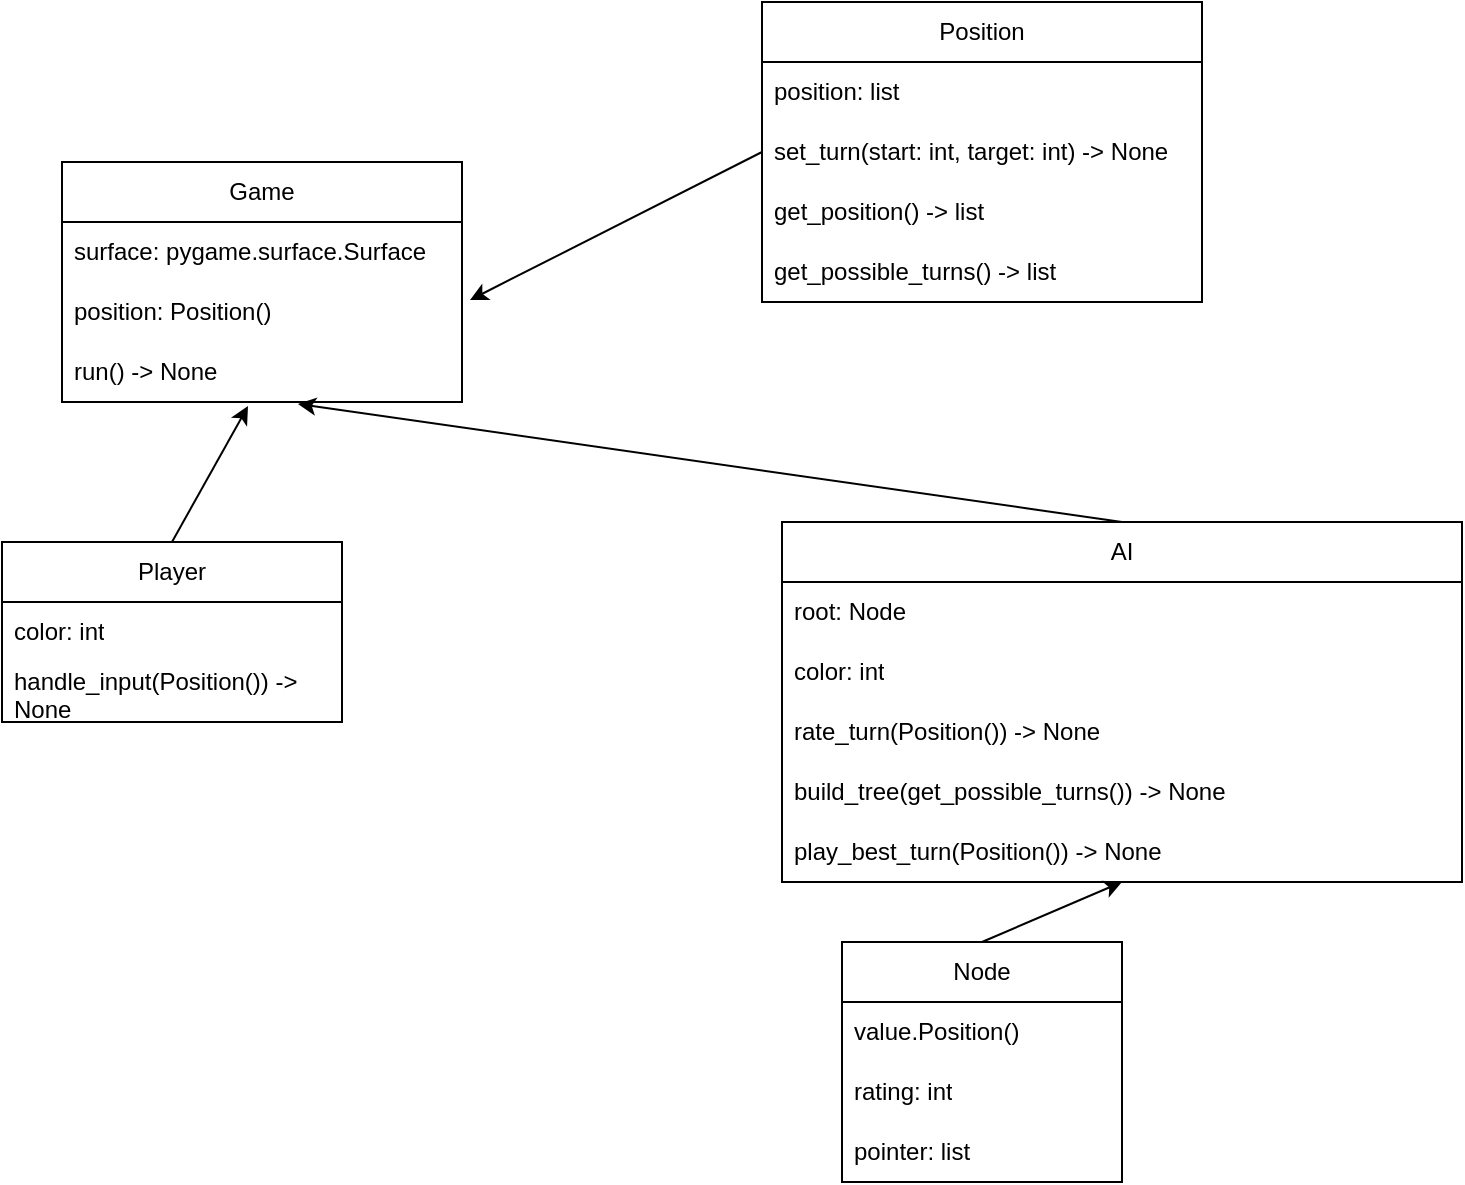 <mxfile version="21.3.2" type="device">
  <diagram name="Page-1" id="o-ly-QXxzDSnjm6cA8b7">
    <mxGraphModel dx="880" dy="442" grid="1" gridSize="10" guides="1" tooltips="1" connect="1" arrows="1" fold="1" page="1" pageScale="1" pageWidth="827" pageHeight="1169" math="0" shadow="0">
      <root>
        <mxCell id="0" />
        <mxCell id="1" parent="0" />
        <mxCell id="lFlJc-gSbtaATba9jFm4-39" value="Game" style="swimlane;fontStyle=0;childLayout=stackLayout;horizontal=1;startSize=30;horizontalStack=0;resizeParent=1;resizeParentMax=0;resizeLast=0;collapsible=1;marginBottom=0;whiteSpace=wrap;html=1;" parent="1" vertex="1">
          <mxGeometry x="60" y="400" width="200" height="120" as="geometry" />
        </mxCell>
        <mxCell id="lFlJc-gSbtaATba9jFm4-40" value="surface: pygame.surface.Surface" style="text;strokeColor=none;fillColor=none;align=left;verticalAlign=middle;spacingLeft=4;spacingRight=4;overflow=hidden;points=[[0,0.5],[1,0.5]];portConstraint=eastwest;rotatable=0;whiteSpace=wrap;html=1;" parent="lFlJc-gSbtaATba9jFm4-39" vertex="1">
          <mxGeometry y="30" width="200" height="30" as="geometry" />
        </mxCell>
        <mxCell id="lFlJc-gSbtaATba9jFm4-41" value="position: Position()" style="text;strokeColor=none;fillColor=none;align=left;verticalAlign=middle;spacingLeft=4;spacingRight=4;overflow=hidden;points=[[0,0.5],[1,0.5]];portConstraint=eastwest;rotatable=0;whiteSpace=wrap;html=1;" parent="lFlJc-gSbtaATba9jFm4-39" vertex="1">
          <mxGeometry y="60" width="200" height="30" as="geometry" />
        </mxCell>
        <mxCell id="lFlJc-gSbtaATba9jFm4-42" value="run() -&amp;gt; None" style="text;strokeColor=none;fillColor=none;align=left;verticalAlign=middle;spacingLeft=4;spacingRight=4;overflow=hidden;points=[[0,0.5],[1,0.5]];portConstraint=eastwest;rotatable=0;whiteSpace=wrap;html=1;" parent="lFlJc-gSbtaATba9jFm4-39" vertex="1">
          <mxGeometry y="90" width="200" height="30" as="geometry" />
        </mxCell>
        <mxCell id="lFlJc-gSbtaATba9jFm4-45" value="Player" style="swimlane;fontStyle=0;childLayout=stackLayout;horizontal=1;startSize=30;horizontalStack=0;resizeParent=1;resizeParentMax=0;resizeLast=0;collapsible=1;marginBottom=0;whiteSpace=wrap;html=1;" parent="1" vertex="1">
          <mxGeometry x="30" y="590" width="170" height="90" as="geometry" />
        </mxCell>
        <mxCell id="lFlJc-gSbtaATba9jFm4-46" value="color: int" style="text;strokeColor=none;fillColor=none;align=left;verticalAlign=middle;spacingLeft=4;spacingRight=4;overflow=hidden;points=[[0,0.5],[1,0.5]];portConstraint=eastwest;rotatable=0;whiteSpace=wrap;html=1;" parent="lFlJc-gSbtaATba9jFm4-45" vertex="1">
          <mxGeometry y="30" width="170" height="30" as="geometry" />
        </mxCell>
        <mxCell id="o2MWzjne6R8oktGQrq-v-12" value="handle_input(Position()) -&amp;gt; None" style="text;strokeColor=none;fillColor=none;align=left;verticalAlign=middle;spacingLeft=4;spacingRight=4;overflow=hidden;points=[[0,0.5],[1,0.5]];portConstraint=eastwest;rotatable=0;whiteSpace=wrap;html=1;" vertex="1" parent="lFlJc-gSbtaATba9jFm4-45">
          <mxGeometry y="60" width="170" height="30" as="geometry" />
        </mxCell>
        <mxCell id="lFlJc-gSbtaATba9jFm4-49" value="Position" style="swimlane;fontStyle=0;childLayout=stackLayout;horizontal=1;startSize=30;horizontalStack=0;resizeParent=1;resizeParentMax=0;resizeLast=0;collapsible=1;marginBottom=0;whiteSpace=wrap;html=1;" parent="1" vertex="1">
          <mxGeometry x="410" y="320" width="220" height="150" as="geometry" />
        </mxCell>
        <mxCell id="lFlJc-gSbtaATba9jFm4-50" value="position: list" style="text;strokeColor=none;fillColor=none;align=left;verticalAlign=middle;spacingLeft=4;spacingRight=4;overflow=hidden;points=[[0,0.5],[1,0.5]];portConstraint=eastwest;rotatable=0;whiteSpace=wrap;html=1;" parent="lFlJc-gSbtaATba9jFm4-49" vertex="1">
          <mxGeometry y="30" width="220" height="30" as="geometry" />
        </mxCell>
        <mxCell id="lFlJc-gSbtaATba9jFm4-51" value="set_turn(start: int, target: int) -&amp;gt; None" style="text;strokeColor=none;fillColor=none;align=left;verticalAlign=middle;spacingLeft=4;spacingRight=4;overflow=hidden;points=[[0,0.5],[1,0.5]];portConstraint=eastwest;rotatable=0;whiteSpace=wrap;html=1;" parent="lFlJc-gSbtaATba9jFm4-49" vertex="1">
          <mxGeometry y="60" width="220" height="30" as="geometry" />
        </mxCell>
        <mxCell id="lFlJc-gSbtaATba9jFm4-52" value="get_position() -&amp;gt; list" style="text;strokeColor=none;fillColor=none;align=left;verticalAlign=middle;spacingLeft=4;spacingRight=4;overflow=hidden;points=[[0,0.5],[1,0.5]];portConstraint=eastwest;rotatable=0;whiteSpace=wrap;html=1;" parent="lFlJc-gSbtaATba9jFm4-49" vertex="1">
          <mxGeometry y="90" width="220" height="30" as="geometry" />
        </mxCell>
        <mxCell id="o2MWzjne6R8oktGQrq-v-7" value="get_possible_turns() -&amp;gt; list" style="text;strokeColor=none;fillColor=none;align=left;verticalAlign=middle;spacingLeft=4;spacingRight=4;overflow=hidden;points=[[0,0.5],[1,0.5]];portConstraint=eastwest;rotatable=0;whiteSpace=wrap;html=1;" vertex="1" parent="lFlJc-gSbtaATba9jFm4-49">
          <mxGeometry y="120" width="220" height="30" as="geometry" />
        </mxCell>
        <mxCell id="lFlJc-gSbtaATba9jFm4-53" value="AI" style="swimlane;fontStyle=0;childLayout=stackLayout;horizontal=1;startSize=30;horizontalStack=0;resizeParent=1;resizeParentMax=0;resizeLast=0;collapsible=1;marginBottom=0;whiteSpace=wrap;html=1;" parent="1" vertex="1">
          <mxGeometry x="420" y="580" width="340" height="180" as="geometry" />
        </mxCell>
        <mxCell id="lFlJc-gSbtaATba9jFm4-54" value="root: Node" style="text;strokeColor=none;fillColor=none;align=left;verticalAlign=middle;spacingLeft=4;spacingRight=4;overflow=hidden;points=[[0,0.5],[1,0.5]];portConstraint=eastwest;rotatable=0;whiteSpace=wrap;html=1;" parent="lFlJc-gSbtaATba9jFm4-53" vertex="1">
          <mxGeometry y="30" width="340" height="30" as="geometry" />
        </mxCell>
        <mxCell id="o2MWzjne6R8oktGQrq-v-14" value="color: int" style="text;strokeColor=none;fillColor=none;align=left;verticalAlign=middle;spacingLeft=4;spacingRight=4;overflow=hidden;points=[[0,0.5],[1,0.5]];portConstraint=eastwest;rotatable=0;whiteSpace=wrap;html=1;" vertex="1" parent="lFlJc-gSbtaATba9jFm4-53">
          <mxGeometry y="60" width="340" height="30" as="geometry" />
        </mxCell>
        <mxCell id="o2MWzjne6R8oktGQrq-v-4" value="&lt;div&gt;rate_turn(Position()) -&amp;gt; None&lt;/div&gt;" style="text;strokeColor=none;fillColor=none;align=left;verticalAlign=middle;spacingLeft=4;spacingRight=4;overflow=hidden;points=[[0,0.5],[1,0.5]];portConstraint=eastwest;rotatable=0;whiteSpace=wrap;html=1;" vertex="1" parent="lFlJc-gSbtaATba9jFm4-53">
          <mxGeometry y="90" width="340" height="30" as="geometry" />
        </mxCell>
        <mxCell id="o2MWzjne6R8oktGQrq-v-5" value="&lt;div&gt;build_tree(get_possible_turns()) -&amp;gt; None&lt;br&gt;&lt;/div&gt;" style="text;strokeColor=none;fillColor=none;align=left;verticalAlign=middle;spacingLeft=4;spacingRight=4;overflow=hidden;points=[[0,0.5],[1,0.5]];portConstraint=eastwest;rotatable=0;whiteSpace=wrap;html=1;" vertex="1" parent="lFlJc-gSbtaATba9jFm4-53">
          <mxGeometry y="120" width="340" height="30" as="geometry" />
        </mxCell>
        <mxCell id="o2MWzjne6R8oktGQrq-v-13" value="play_best_turn(Position()) -&amp;gt; None" style="text;strokeColor=none;fillColor=none;align=left;verticalAlign=middle;spacingLeft=4;spacingRight=4;overflow=hidden;points=[[0,0.5],[1,0.5]];portConstraint=eastwest;rotatable=0;whiteSpace=wrap;html=1;" vertex="1" parent="lFlJc-gSbtaATba9jFm4-53">
          <mxGeometry y="150" width="340" height="30" as="geometry" />
        </mxCell>
        <mxCell id="lFlJc-gSbtaATba9jFm4-57" value="Node" style="swimlane;fontStyle=0;childLayout=stackLayout;horizontal=1;startSize=30;horizontalStack=0;resizeParent=1;resizeParentMax=0;resizeLast=0;collapsible=1;marginBottom=0;whiteSpace=wrap;html=1;" parent="1" vertex="1">
          <mxGeometry x="450" y="790" width="140" height="120" as="geometry" />
        </mxCell>
        <mxCell id="lFlJc-gSbtaATba9jFm4-58" value="value.Position()" style="text;strokeColor=none;fillColor=none;align=left;verticalAlign=middle;spacingLeft=4;spacingRight=4;overflow=hidden;points=[[0,0.5],[1,0.5]];portConstraint=eastwest;rotatable=0;whiteSpace=wrap;html=1;" parent="lFlJc-gSbtaATba9jFm4-57" vertex="1">
          <mxGeometry y="30" width="140" height="30" as="geometry" />
        </mxCell>
        <mxCell id="lFlJc-gSbtaATba9jFm4-59" value="rating: int" style="text;strokeColor=none;fillColor=none;align=left;verticalAlign=middle;spacingLeft=4;spacingRight=4;overflow=hidden;points=[[0,0.5],[1,0.5]];portConstraint=eastwest;rotatable=0;whiteSpace=wrap;html=1;" parent="lFlJc-gSbtaATba9jFm4-57" vertex="1">
          <mxGeometry y="60" width="140" height="30" as="geometry" />
        </mxCell>
        <mxCell id="lFlJc-gSbtaATba9jFm4-60" value="pointer: list" style="text;strokeColor=none;fillColor=none;align=left;verticalAlign=middle;spacingLeft=4;spacingRight=4;overflow=hidden;points=[[0,0.5],[1,0.5]];portConstraint=eastwest;rotatable=0;whiteSpace=wrap;html=1;" parent="lFlJc-gSbtaATba9jFm4-57" vertex="1">
          <mxGeometry y="90" width="140" height="30" as="geometry" />
        </mxCell>
        <mxCell id="lFlJc-gSbtaATba9jFm4-62" value="" style="endArrow=classic;html=1;rounded=0;exitX=0.5;exitY=0;exitDx=0;exitDy=0;entryX=0.5;entryY=1;entryDx=0;entryDy=0;" parent="1" source="lFlJc-gSbtaATba9jFm4-57" target="lFlJc-gSbtaATba9jFm4-53" edge="1">
          <mxGeometry width="50" height="50" relative="1" as="geometry">
            <mxPoint x="330" y="670" as="sourcePoint" />
            <mxPoint x="450" y="720" as="targetPoint" />
          </mxGeometry>
        </mxCell>
        <mxCell id="o2MWzjne6R8oktGQrq-v-1" value="" style="endArrow=classic;html=1;rounded=0;exitX=0.5;exitY=0;exitDx=0;exitDy=0;entryX=0.465;entryY=1.067;entryDx=0;entryDy=0;entryPerimeter=0;" edge="1" parent="1" source="lFlJc-gSbtaATba9jFm4-45" target="lFlJc-gSbtaATba9jFm4-42">
          <mxGeometry width="50" height="50" relative="1" as="geometry">
            <mxPoint x="340" y="630" as="sourcePoint" />
            <mxPoint x="390" y="580" as="targetPoint" />
          </mxGeometry>
        </mxCell>
        <mxCell id="o2MWzjne6R8oktGQrq-v-2" value="" style="endArrow=classic;html=1;rounded=0;exitX=0.5;exitY=0;exitDx=0;exitDy=0;entryX=0.59;entryY=1.033;entryDx=0;entryDy=0;entryPerimeter=0;" edge="1" parent="1" source="lFlJc-gSbtaATba9jFm4-53" target="lFlJc-gSbtaATba9jFm4-42">
          <mxGeometry width="50" height="50" relative="1" as="geometry">
            <mxPoint x="145" y="630" as="sourcePoint" />
            <mxPoint x="163" y="532" as="targetPoint" />
          </mxGeometry>
        </mxCell>
        <mxCell id="o2MWzjne6R8oktGQrq-v-3" value="" style="endArrow=classic;html=1;rounded=0;exitX=0;exitY=0.5;exitDx=0;exitDy=0;entryX=1.02;entryY=0.3;entryDx=0;entryDy=0;entryPerimeter=0;" edge="1" parent="1" source="lFlJc-gSbtaATba9jFm4-51" target="lFlJc-gSbtaATba9jFm4-41">
          <mxGeometry width="50" height="50" relative="1" as="geometry">
            <mxPoint x="350" y="560" as="sourcePoint" />
            <mxPoint x="400" y="510" as="targetPoint" />
          </mxGeometry>
        </mxCell>
      </root>
    </mxGraphModel>
  </diagram>
</mxfile>
